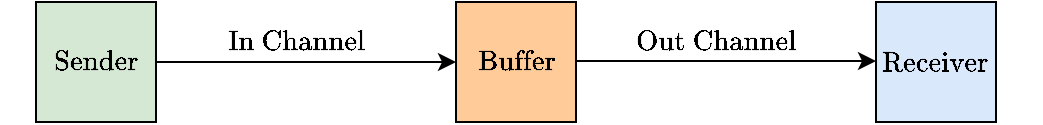 <mxfile version="20.3.0" type="device"><diagram id="UeWEpRqJy7yUwgjPoiGi" name="Page-1"><mxGraphModel dx="1576" dy="483" grid="1" gridSize="10" guides="1" tooltips="1" connect="1" arrows="1" fold="1" page="1" pageScale="1" pageWidth="827" pageHeight="1169" math="1" shadow="0"><root><mxCell id="0"/><mxCell id="1" parent="0"/><mxCell id="Ib0ea1zWHGotSNR_hIrY-2" value="$$\text{Sender}$$" style="rounded=0;whiteSpace=wrap;html=1;fillColor=#d5e8d4;strokeColor=#000000;" vertex="1" parent="1"><mxGeometry x="10" y="10" width="60" height="60" as="geometry"/></mxCell><mxCell id="Ib0ea1zWHGotSNR_hIrY-3" value="$$\text{Receiver}$$" style="rounded=0;whiteSpace=wrap;html=1;fillColor=#dae8fc;strokeColor=#000000;" vertex="1" parent="1"><mxGeometry x="430" y="10" width="60" height="60" as="geometry"/></mxCell><mxCell id="Ib0ea1zWHGotSNR_hIrY-4" value="" style="endArrow=classic;html=1;rounded=0;" edge="1" parent="1"><mxGeometry width="50" height="50" relative="1" as="geometry"><mxPoint x="70" y="40" as="sourcePoint"/><mxPoint x="220" y="40" as="targetPoint"/></mxGeometry></mxCell><mxCell id="Ib0ea1zWHGotSNR_hIrY-5" value="$$\text{In Channel}$$" style="text;html=1;strokeColor=none;fillColor=none;align=center;verticalAlign=middle;whiteSpace=wrap;rounded=0;" vertex="1" parent="1"><mxGeometry x="110" y="20" width="60" height="20" as="geometry"/></mxCell><mxCell id="Ib0ea1zWHGotSNR_hIrY-6" value="" style="endArrow=classic;html=1;rounded=0;" edge="1" parent="1"><mxGeometry width="50" height="50" relative="1" as="geometry"><mxPoint x="280" y="39.52" as="sourcePoint"/><mxPoint x="430" y="39.52" as="targetPoint"/></mxGeometry></mxCell><mxCell id="Ib0ea1zWHGotSNR_hIrY-7" value="$$\text{Out Channel}$$" style="text;html=1;strokeColor=none;fillColor=none;align=center;verticalAlign=middle;whiteSpace=wrap;rounded=0;" vertex="1" parent="1"><mxGeometry x="320" y="19.52" width="60" height="20" as="geometry"/></mxCell><mxCell id="Ib0ea1zWHGotSNR_hIrY-8" value="$$\text{Buffer}$$" style="rounded=0;whiteSpace=wrap;html=1;fillColor=#ffcc99;strokeColor=#000000;" vertex="1" parent="1"><mxGeometry x="220" y="10" width="60" height="60" as="geometry"/></mxCell></root></mxGraphModel></diagram></mxfile>
